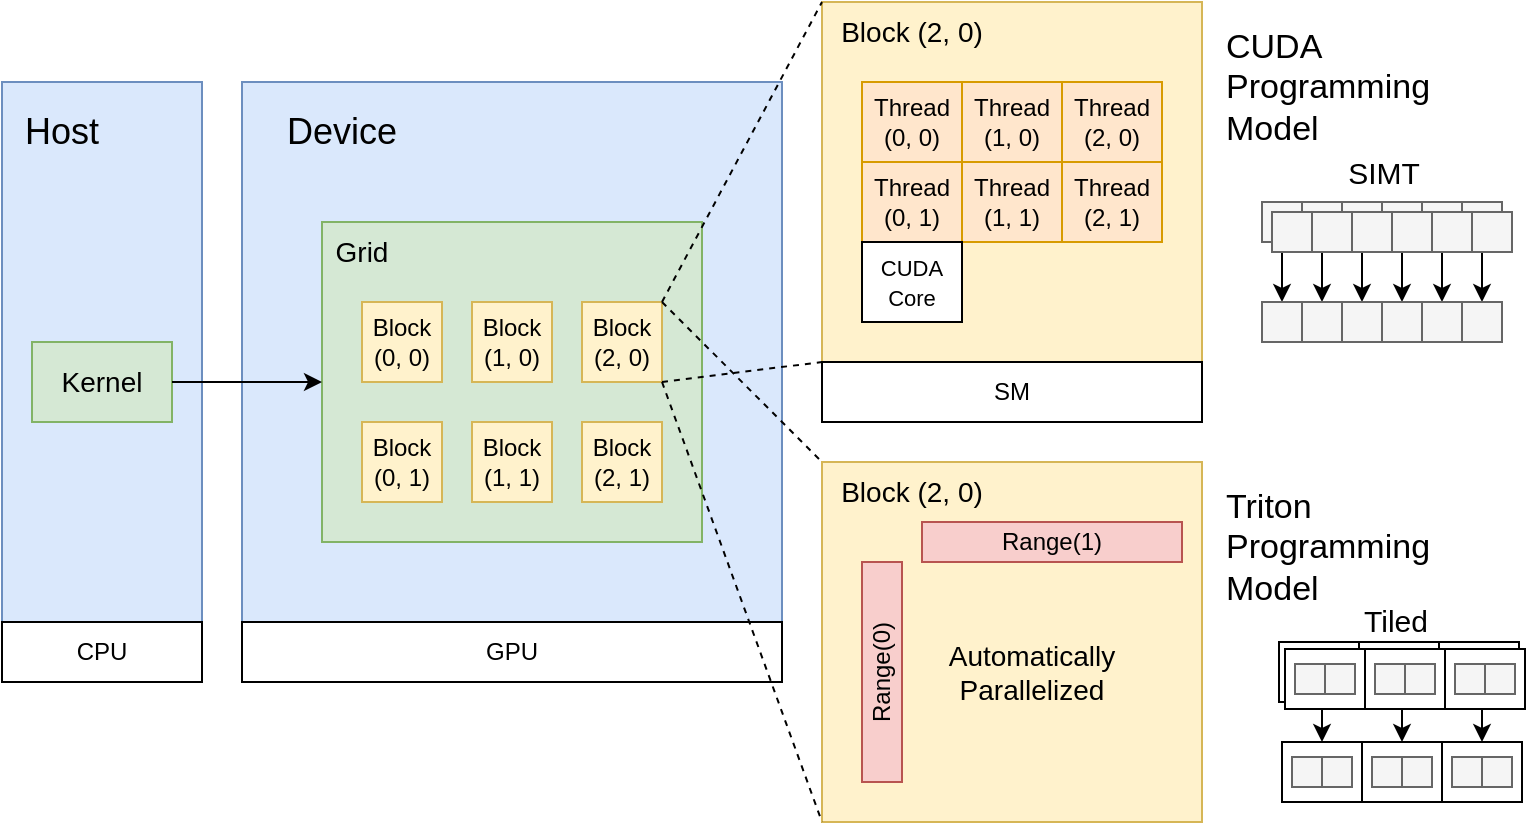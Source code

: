<mxfile version="24.4.0" type="github">
  <diagram name="第 1 页" id="lZvmM5MYoufRkFUfNJzQ">
    <mxGraphModel dx="1179" dy="629" grid="1" gridSize="10" guides="1" tooltips="1" connect="1" arrows="1" fold="1" page="1" pageScale="1" pageWidth="1000" pageHeight="1000" math="0" shadow="0">
      <root>
        <mxCell id="0" />
        <mxCell id="1" parent="0" />
        <mxCell id="qro_Fb3TbMSUZuIelQu0-5" value="" style="rounded=0;whiteSpace=wrap;html=1;fillColor=#dae8fc;strokeColor=#6c8ebf;" vertex="1" parent="1">
          <mxGeometry x="320" y="130" width="270" height="270" as="geometry" />
        </mxCell>
        <mxCell id="qro_Fb3TbMSUZuIelQu0-32" value="GPU" style="rounded=0;whiteSpace=wrap;html=1;" vertex="1" parent="1">
          <mxGeometry x="320" y="400" width="270" height="30" as="geometry" />
        </mxCell>
        <mxCell id="qro_Fb3TbMSUZuIelQu0-1" value="" style="rounded=0;whiteSpace=wrap;html=1;fillColor=#dae8fc;strokeColor=#6c8ebf;" vertex="1" parent="1">
          <mxGeometry x="200" y="130" width="100" height="270" as="geometry" />
        </mxCell>
        <mxCell id="qro_Fb3TbMSUZuIelQu0-2" value="Host" style="text;html=1;align=center;verticalAlign=middle;whiteSpace=wrap;rounded=0;fontSize=18;" vertex="1" parent="1">
          <mxGeometry x="200" y="140" width="60" height="30" as="geometry" />
        </mxCell>
        <mxCell id="qro_Fb3TbMSUZuIelQu0-4" value="&lt;font style=&quot;font-size: 14px;&quot;&gt;Kernel&lt;/font&gt;" style="rounded=0;whiteSpace=wrap;html=1;fillColor=#d5e8d4;strokeColor=#82b366;fontSize=14;" vertex="1" parent="1">
          <mxGeometry x="215" y="260" width="70" height="40" as="geometry" />
        </mxCell>
        <mxCell id="qro_Fb3TbMSUZuIelQu0-6" value="" style="rounded=0;whiteSpace=wrap;html=1;fillColor=#d5e8d4;strokeColor=#82b366;" vertex="1" parent="1">
          <mxGeometry x="360" y="200" width="190" height="160" as="geometry" />
        </mxCell>
        <mxCell id="qro_Fb3TbMSUZuIelQu0-7" value="Device" style="text;html=1;align=center;verticalAlign=middle;whiteSpace=wrap;rounded=0;fontSize=18;" vertex="1" parent="1">
          <mxGeometry x="340" y="140" width="60" height="30" as="geometry" />
        </mxCell>
        <mxCell id="qro_Fb3TbMSUZuIelQu0-8" value="Grid" style="text;html=1;align=center;verticalAlign=middle;whiteSpace=wrap;rounded=0;fontSize=14;" vertex="1" parent="1">
          <mxGeometry x="350" y="200" width="60" height="30" as="geometry" />
        </mxCell>
        <mxCell id="qro_Fb3TbMSUZuIelQu0-9" value="Block&lt;div&gt;(0, 0)&lt;/div&gt;" style="rounded=0;whiteSpace=wrap;html=1;fillColor=#fff2cc;strokeColor=#d6b656;" vertex="1" parent="1">
          <mxGeometry x="380" y="240" width="40" height="40" as="geometry" />
        </mxCell>
        <mxCell id="qro_Fb3TbMSUZuIelQu0-10" value="Block&lt;div&gt;(1, 0)&lt;/div&gt;" style="rounded=0;whiteSpace=wrap;html=1;fillColor=#fff2cc;strokeColor=#d6b656;" vertex="1" parent="1">
          <mxGeometry x="435" y="240" width="40" height="40" as="geometry" />
        </mxCell>
        <mxCell id="qro_Fb3TbMSUZuIelQu0-11" value="Block&lt;div&gt;(2, 0)&lt;/div&gt;" style="rounded=0;whiteSpace=wrap;html=1;fillColor=#fff2cc;strokeColor=#d6b656;" vertex="1" parent="1">
          <mxGeometry x="490" y="240" width="40" height="40" as="geometry" />
        </mxCell>
        <mxCell id="qro_Fb3TbMSUZuIelQu0-12" value="Block&lt;div&gt;(0, 1)&lt;/div&gt;" style="rounded=0;whiteSpace=wrap;html=1;fillColor=#fff2cc;strokeColor=#d6b656;" vertex="1" parent="1">
          <mxGeometry x="380" y="300" width="40" height="40" as="geometry" />
        </mxCell>
        <mxCell id="qro_Fb3TbMSUZuIelQu0-13" value="Block&lt;div&gt;(1, 1)&lt;/div&gt;" style="rounded=0;whiteSpace=wrap;html=1;fillColor=#fff2cc;strokeColor=#d6b656;" vertex="1" parent="1">
          <mxGeometry x="435" y="300" width="40" height="40" as="geometry" />
        </mxCell>
        <mxCell id="qro_Fb3TbMSUZuIelQu0-14" value="Block&lt;div&gt;(2, 1)&lt;/div&gt;" style="rounded=0;whiteSpace=wrap;html=1;fillColor=#fff2cc;strokeColor=#d6b656;" vertex="1" parent="1">
          <mxGeometry x="490" y="300" width="40" height="40" as="geometry" />
        </mxCell>
        <mxCell id="qro_Fb3TbMSUZuIelQu0-15" style="edgeStyle=orthogonalEdgeStyle;rounded=0;orthogonalLoop=1;jettySize=auto;html=1;exitX=1;exitY=0.5;exitDx=0;exitDy=0;entryX=0;entryY=0.5;entryDx=0;entryDy=0;" edge="1" parent="1" source="qro_Fb3TbMSUZuIelQu0-4" target="qro_Fb3TbMSUZuIelQu0-6">
          <mxGeometry relative="1" as="geometry" />
        </mxCell>
        <mxCell id="qro_Fb3TbMSUZuIelQu0-18" value="" style="rounded=0;whiteSpace=wrap;html=1;fillColor=#fff2cc;strokeColor=#d6b656;" vertex="1" parent="1">
          <mxGeometry x="610" y="90" width="190" height="180" as="geometry" />
        </mxCell>
        <mxCell id="qro_Fb3TbMSUZuIelQu0-19" value="Block (2, 0)" style="text;html=1;align=center;verticalAlign=middle;whiteSpace=wrap;rounded=0;fontSize=14;" vertex="1" parent="1">
          <mxGeometry x="610" y="90" width="90" height="30" as="geometry" />
        </mxCell>
        <mxCell id="qro_Fb3TbMSUZuIelQu0-20" value="Thread&lt;div&gt;(0, 0)&lt;/div&gt;" style="rounded=0;whiteSpace=wrap;html=1;fillColor=#ffe6cc;strokeColor=#d79b00;" vertex="1" parent="1">
          <mxGeometry x="630" y="130" width="50" height="40" as="geometry" />
        </mxCell>
        <mxCell id="qro_Fb3TbMSUZuIelQu0-21" value="Thread&lt;div&gt;(1, 0)&lt;/div&gt;" style="rounded=0;whiteSpace=wrap;html=1;fillColor=#ffe6cc;strokeColor=#d79b00;" vertex="1" parent="1">
          <mxGeometry x="680" y="130" width="50" height="40" as="geometry" />
        </mxCell>
        <mxCell id="qro_Fb3TbMSUZuIelQu0-22" value="Thread&lt;div&gt;(2, 0)&lt;/div&gt;" style="rounded=0;whiteSpace=wrap;html=1;fillColor=#ffe6cc;strokeColor=#d79b00;" vertex="1" parent="1">
          <mxGeometry x="730" y="130" width="50" height="40" as="geometry" />
        </mxCell>
        <mxCell id="qro_Fb3TbMSUZuIelQu0-23" value="Thread&lt;div&gt;(0, 1)&lt;/div&gt;" style="rounded=0;whiteSpace=wrap;html=1;fillColor=#ffe6cc;strokeColor=#d79b00;" vertex="1" parent="1">
          <mxGeometry x="630" y="170" width="50" height="40" as="geometry" />
        </mxCell>
        <mxCell id="qro_Fb3TbMSUZuIelQu0-24" value="Thread&lt;div&gt;(1, 1)&lt;/div&gt;" style="rounded=0;whiteSpace=wrap;html=1;fillColor=#ffe6cc;strokeColor=#d79b00;" vertex="1" parent="1">
          <mxGeometry x="680" y="170" width="50" height="40" as="geometry" />
        </mxCell>
        <mxCell id="qro_Fb3TbMSUZuIelQu0-25" value="Thread&lt;div&gt;(2, 1)&lt;/div&gt;" style="rounded=0;whiteSpace=wrap;html=1;fillColor=#ffe6cc;strokeColor=#d79b00;" vertex="1" parent="1">
          <mxGeometry x="730" y="170" width="50" height="40" as="geometry" />
        </mxCell>
        <mxCell id="qro_Fb3TbMSUZuIelQu0-29" value="SM" style="rounded=0;whiteSpace=wrap;html=1;" vertex="1" parent="1">
          <mxGeometry x="610" y="270" width="190" height="30" as="geometry" />
        </mxCell>
        <mxCell id="qro_Fb3TbMSUZuIelQu0-30" value="&lt;font style=&quot;font-size: 11px;&quot;&gt;CUDA&lt;/font&gt;&lt;div&gt;&lt;font style=&quot;font-size: 11px;&quot;&gt;Core&lt;/font&gt;&lt;/div&gt;" style="rounded=0;whiteSpace=wrap;html=1;direction=west;" vertex="1" parent="1">
          <mxGeometry x="630" y="210" width="50" height="40" as="geometry" />
        </mxCell>
        <mxCell id="qro_Fb3TbMSUZuIelQu0-31" value="CPU" style="rounded=0;whiteSpace=wrap;html=1;" vertex="1" parent="1">
          <mxGeometry x="200" y="400" width="100" height="30" as="geometry" />
        </mxCell>
        <mxCell id="qro_Fb3TbMSUZuIelQu0-35" value="" style="endArrow=none;dashed=1;html=1;rounded=0;exitX=1;exitY=0;exitDx=0;exitDy=0;entryX=0;entryY=0;entryDx=0;entryDy=0;" edge="1" parent="1" source="qro_Fb3TbMSUZuIelQu0-11" target="qro_Fb3TbMSUZuIelQu0-18">
          <mxGeometry width="50" height="50" relative="1" as="geometry">
            <mxPoint x="560" y="250" as="sourcePoint" />
            <mxPoint x="610" y="200" as="targetPoint" />
          </mxGeometry>
        </mxCell>
        <mxCell id="qro_Fb3TbMSUZuIelQu0-36" value="" style="endArrow=none;dashed=1;html=1;rounded=0;exitX=1;exitY=1;exitDx=0;exitDy=0;entryX=0;entryY=1;entryDx=0;entryDy=0;" edge="1" parent="1" source="qro_Fb3TbMSUZuIelQu0-11" target="qro_Fb3TbMSUZuIelQu0-18">
          <mxGeometry width="50" height="50" relative="1" as="geometry">
            <mxPoint x="540" y="250" as="sourcePoint" />
            <mxPoint x="620" y="110" as="targetPoint" />
          </mxGeometry>
        </mxCell>
        <mxCell id="qro_Fb3TbMSUZuIelQu0-37" value="&lt;font style=&quot;font-size: 17px;&quot;&gt;CUDA&lt;/font&gt;&lt;div style=&quot;font-size: 17px;&quot;&gt;&lt;font style=&quot;font-size: 17px;&quot;&gt;Programming&lt;/font&gt;&lt;/div&gt;&lt;div style=&quot;font-size: 17px;&quot;&gt;&lt;font style=&quot;font-size: 17px;&quot;&gt;Model&lt;/font&gt;&lt;/div&gt;" style="text;html=1;align=left;verticalAlign=middle;whiteSpace=wrap;rounded=0;" vertex="1" parent="1">
          <mxGeometry x="810" y="95" width="140" height="75" as="geometry" />
        </mxCell>
        <mxCell id="qro_Fb3TbMSUZuIelQu0-42" value="" style="rounded=0;whiteSpace=wrap;html=1;fillColor=#fff2cc;strokeColor=#d6b656;" vertex="1" parent="1">
          <mxGeometry x="610" y="320" width="190" height="180" as="geometry" />
        </mxCell>
        <mxCell id="qro_Fb3TbMSUZuIelQu0-43" value="Block (2, 0)" style="text;html=1;align=center;verticalAlign=middle;whiteSpace=wrap;rounded=0;fontSize=14;" vertex="1" parent="1">
          <mxGeometry x="610" y="320" width="90" height="30" as="geometry" />
        </mxCell>
        <mxCell id="qro_Fb3TbMSUZuIelQu0-44" value="" style="endArrow=none;dashed=1;html=1;rounded=0;entryX=0;entryY=1;entryDx=0;entryDy=0;exitX=1;exitY=1;exitDx=0;exitDy=0;" edge="1" parent="1" source="qro_Fb3TbMSUZuIelQu0-11" target="qro_Fb3TbMSUZuIelQu0-42">
          <mxGeometry width="50" height="50" relative="1" as="geometry">
            <mxPoint x="531.364" y="290" as="sourcePoint" />
            <mxPoint x="630" y="430" as="targetPoint" />
          </mxGeometry>
        </mxCell>
        <mxCell id="qro_Fb3TbMSUZuIelQu0-45" value="" style="endArrow=none;dashed=1;html=1;rounded=0;entryX=0;entryY=0;entryDx=0;entryDy=0;exitX=1;exitY=0;exitDx=0;exitDy=0;" edge="1" parent="1" source="qro_Fb3TbMSUZuIelQu0-11" target="qro_Fb3TbMSUZuIelQu0-43">
          <mxGeometry width="50" height="50" relative="1" as="geometry">
            <mxPoint x="540" y="290" as="sourcePoint" />
            <mxPoint x="620" y="510" as="targetPoint" />
          </mxGeometry>
        </mxCell>
        <mxCell id="qro_Fb3TbMSUZuIelQu0-46" value="Range(0)" style="rounded=0;whiteSpace=wrap;html=1;fillColor=#f8cecc;strokeColor=#b85450;horizontal=0;" vertex="1" parent="1">
          <mxGeometry x="630" y="370" width="20" height="110" as="geometry" />
        </mxCell>
        <mxCell id="qro_Fb3TbMSUZuIelQu0-47" value="Range(1)" style="rounded=0;whiteSpace=wrap;html=1;fillColor=#f8cecc;strokeColor=#b85450;direction=south;" vertex="1" parent="1">
          <mxGeometry x="660" y="350" width="130" height="20" as="geometry" />
        </mxCell>
        <mxCell id="qro_Fb3TbMSUZuIelQu0-48" value="Automatically&lt;div&gt;Parallelized&lt;/div&gt;" style="text;html=1;align=center;verticalAlign=middle;whiteSpace=wrap;rounded=0;fontSize=14;" vertex="1" parent="1">
          <mxGeometry x="670" y="410" width="90" height="30" as="geometry" />
        </mxCell>
        <mxCell id="qro_Fb3TbMSUZuIelQu0-49" value="&lt;span style=&quot;font-size: 17px;&quot;&gt;Triton&lt;/span&gt;&lt;br&gt;&lt;div style=&quot;font-size: 17px;&quot;&gt;&lt;font style=&quot;font-size: 17px;&quot;&gt;Programming&lt;/font&gt;&lt;/div&gt;&lt;div style=&quot;font-size: 17px;&quot;&gt;&lt;font style=&quot;font-size: 17px;&quot;&gt;Model&lt;/font&gt;&lt;/div&gt;" style="text;html=1;align=left;verticalAlign=middle;whiteSpace=wrap;rounded=0;" vertex="1" parent="1">
          <mxGeometry x="810" y="325" width="140" height="75" as="geometry" />
        </mxCell>
        <mxCell id="qro_Fb3TbMSUZuIelQu0-51" value="" style="rounded=0;whiteSpace=wrap;html=1;fillColor=#f5f5f5;strokeColor=#666666;fontColor=#333333;" vertex="1" parent="1">
          <mxGeometry x="830" y="190" width="20" height="20" as="geometry" />
        </mxCell>
        <mxCell id="qro_Fb3TbMSUZuIelQu0-52" value="" style="rounded=0;whiteSpace=wrap;html=1;fillColor=#f5f5f5;strokeColor=#666666;fontColor=#333333;" vertex="1" parent="1">
          <mxGeometry x="850" y="190" width="20" height="20" as="geometry" />
        </mxCell>
        <mxCell id="qro_Fb3TbMSUZuIelQu0-53" value="" style="rounded=0;whiteSpace=wrap;html=1;fillColor=#f5f5f5;strokeColor=#666666;fontColor=#333333;" vertex="1" parent="1">
          <mxGeometry x="870" y="190" width="20" height="20" as="geometry" />
        </mxCell>
        <mxCell id="qro_Fb3TbMSUZuIelQu0-55" value="" style="rounded=0;whiteSpace=wrap;html=1;fillColor=#f5f5f5;strokeColor=#666666;fontColor=#333333;" vertex="1" parent="1">
          <mxGeometry x="890" y="190" width="20" height="20" as="geometry" />
        </mxCell>
        <mxCell id="qro_Fb3TbMSUZuIelQu0-56" value="" style="rounded=0;whiteSpace=wrap;html=1;fillColor=#f5f5f5;strokeColor=#666666;fontColor=#333333;" vertex="1" parent="1">
          <mxGeometry x="910" y="190" width="20" height="20" as="geometry" />
        </mxCell>
        <mxCell id="qro_Fb3TbMSUZuIelQu0-57" value="" style="rounded=0;whiteSpace=wrap;html=1;fillColor=#f5f5f5;strokeColor=#666666;fontColor=#333333;" vertex="1" parent="1">
          <mxGeometry x="930" y="190" width="20" height="20" as="geometry" />
        </mxCell>
        <mxCell id="qro_Fb3TbMSUZuIelQu0-77" style="edgeStyle=orthogonalEdgeStyle;rounded=0;orthogonalLoop=1;jettySize=auto;html=1;exitX=0.5;exitY=1;exitDx=0;exitDy=0;entryX=0.5;entryY=0;entryDx=0;entryDy=0;" edge="1" parent="1" source="qro_Fb3TbMSUZuIelQu0-58" target="qro_Fb3TbMSUZuIelQu0-70">
          <mxGeometry relative="1" as="geometry" />
        </mxCell>
        <mxCell id="qro_Fb3TbMSUZuIelQu0-58" value="" style="rounded=0;whiteSpace=wrap;html=1;fillColor=#f5f5f5;strokeColor=#666666;fontColor=#333333;" vertex="1" parent="1">
          <mxGeometry x="835" y="195" width="20" height="20" as="geometry" />
        </mxCell>
        <mxCell id="qro_Fb3TbMSUZuIelQu0-78" style="edgeStyle=orthogonalEdgeStyle;rounded=0;orthogonalLoop=1;jettySize=auto;html=1;exitX=0.5;exitY=1;exitDx=0;exitDy=0;entryX=0.5;entryY=0;entryDx=0;entryDy=0;" edge="1" parent="1" source="qro_Fb3TbMSUZuIelQu0-59" target="qro_Fb3TbMSUZuIelQu0-71">
          <mxGeometry relative="1" as="geometry" />
        </mxCell>
        <mxCell id="qro_Fb3TbMSUZuIelQu0-59" value="" style="rounded=0;whiteSpace=wrap;html=1;fillColor=#f5f5f5;strokeColor=#666666;fontColor=#333333;" vertex="1" parent="1">
          <mxGeometry x="855" y="195" width="20" height="20" as="geometry" />
        </mxCell>
        <mxCell id="qro_Fb3TbMSUZuIelQu0-79" style="edgeStyle=orthogonalEdgeStyle;rounded=0;orthogonalLoop=1;jettySize=auto;html=1;exitX=0.5;exitY=1;exitDx=0;exitDy=0;entryX=0.5;entryY=0;entryDx=0;entryDy=0;" edge="1" parent="1" source="qro_Fb3TbMSUZuIelQu0-60" target="qro_Fb3TbMSUZuIelQu0-72">
          <mxGeometry relative="1" as="geometry" />
        </mxCell>
        <mxCell id="qro_Fb3TbMSUZuIelQu0-60" value="" style="rounded=0;whiteSpace=wrap;html=1;fillColor=#f5f5f5;strokeColor=#666666;fontColor=#333333;" vertex="1" parent="1">
          <mxGeometry x="875" y="195" width="20" height="20" as="geometry" />
        </mxCell>
        <mxCell id="qro_Fb3TbMSUZuIelQu0-80" style="edgeStyle=orthogonalEdgeStyle;rounded=0;orthogonalLoop=1;jettySize=auto;html=1;exitX=0.5;exitY=1;exitDx=0;exitDy=0;entryX=0.5;entryY=0;entryDx=0;entryDy=0;" edge="1" parent="1" source="qro_Fb3TbMSUZuIelQu0-61" target="qro_Fb3TbMSUZuIelQu0-73">
          <mxGeometry relative="1" as="geometry" />
        </mxCell>
        <mxCell id="qro_Fb3TbMSUZuIelQu0-61" value="" style="rounded=0;whiteSpace=wrap;html=1;fillColor=#f5f5f5;strokeColor=#666666;fontColor=#333333;" vertex="1" parent="1">
          <mxGeometry x="895" y="195" width="20" height="20" as="geometry" />
        </mxCell>
        <mxCell id="qro_Fb3TbMSUZuIelQu0-81" style="edgeStyle=orthogonalEdgeStyle;rounded=0;orthogonalLoop=1;jettySize=auto;html=1;exitX=0.5;exitY=1;exitDx=0;exitDy=0;entryX=0.5;entryY=0;entryDx=0;entryDy=0;" edge="1" parent="1" source="qro_Fb3TbMSUZuIelQu0-62" target="qro_Fb3TbMSUZuIelQu0-74">
          <mxGeometry relative="1" as="geometry" />
        </mxCell>
        <mxCell id="qro_Fb3TbMSUZuIelQu0-62" value="" style="rounded=0;whiteSpace=wrap;html=1;fillColor=#f5f5f5;strokeColor=#666666;fontColor=#333333;" vertex="1" parent="1">
          <mxGeometry x="915" y="195" width="20" height="20" as="geometry" />
        </mxCell>
        <mxCell id="qro_Fb3TbMSUZuIelQu0-82" style="edgeStyle=orthogonalEdgeStyle;rounded=0;orthogonalLoop=1;jettySize=auto;html=1;exitX=0.5;exitY=1;exitDx=0;exitDy=0;entryX=0.5;entryY=0;entryDx=0;entryDy=0;" edge="1" parent="1" source="qro_Fb3TbMSUZuIelQu0-63" target="qro_Fb3TbMSUZuIelQu0-75">
          <mxGeometry relative="1" as="geometry" />
        </mxCell>
        <mxCell id="qro_Fb3TbMSUZuIelQu0-63" value="" style="rounded=0;whiteSpace=wrap;html=1;fillColor=#f5f5f5;strokeColor=#666666;fontColor=#333333;" vertex="1" parent="1">
          <mxGeometry x="935" y="195" width="20" height="20" as="geometry" />
        </mxCell>
        <mxCell id="qro_Fb3TbMSUZuIelQu0-70" value="" style="rounded=0;whiteSpace=wrap;html=1;fillColor=#f5f5f5;strokeColor=#666666;fontColor=#333333;" vertex="1" parent="1">
          <mxGeometry x="830" y="240" width="20" height="20" as="geometry" />
        </mxCell>
        <mxCell id="qro_Fb3TbMSUZuIelQu0-71" value="" style="rounded=0;whiteSpace=wrap;html=1;fillColor=#f5f5f5;strokeColor=#666666;fontColor=#333333;" vertex="1" parent="1">
          <mxGeometry x="850" y="240" width="20" height="20" as="geometry" />
        </mxCell>
        <mxCell id="qro_Fb3TbMSUZuIelQu0-72" value="" style="rounded=0;whiteSpace=wrap;html=1;fillColor=#f5f5f5;strokeColor=#666666;fontColor=#333333;" vertex="1" parent="1">
          <mxGeometry x="870" y="240" width="20" height="20" as="geometry" />
        </mxCell>
        <mxCell id="qro_Fb3TbMSUZuIelQu0-73" value="" style="rounded=0;whiteSpace=wrap;html=1;fillColor=#f5f5f5;strokeColor=#666666;fontColor=#333333;" vertex="1" parent="1">
          <mxGeometry x="890" y="240" width="20" height="20" as="geometry" />
        </mxCell>
        <mxCell id="qro_Fb3TbMSUZuIelQu0-74" value="" style="rounded=0;whiteSpace=wrap;html=1;fillColor=#f5f5f5;strokeColor=#666666;fontColor=#333333;" vertex="1" parent="1">
          <mxGeometry x="910" y="240" width="20" height="20" as="geometry" />
        </mxCell>
        <mxCell id="qro_Fb3TbMSUZuIelQu0-75" value="" style="rounded=0;whiteSpace=wrap;html=1;fillColor=#f5f5f5;strokeColor=#666666;fontColor=#333333;" vertex="1" parent="1">
          <mxGeometry x="930" y="240" width="20" height="20" as="geometry" />
        </mxCell>
        <mxCell id="qro_Fb3TbMSUZuIelQu0-84" value="SIMT" style="text;html=1;align=center;verticalAlign=middle;whiteSpace=wrap;rounded=0;fontSize=15;" vertex="1" parent="1">
          <mxGeometry x="861" y="160" width="60" height="30" as="geometry" />
        </mxCell>
        <mxCell id="qro_Fb3TbMSUZuIelQu0-123" value="" style="rounded=0;whiteSpace=wrap;html=1;" vertex="1" parent="1">
          <mxGeometry x="838.5" y="410" width="40" height="30" as="geometry" />
        </mxCell>
        <mxCell id="qro_Fb3TbMSUZuIelQu0-125" value="" style="rounded=0;whiteSpace=wrap;html=1;fillColor=#f5f5f5;strokeColor=#666666;fontColor=#333333;" vertex="1" parent="1">
          <mxGeometry x="858.5" y="417.5" width="15" height="15" as="geometry" />
        </mxCell>
        <mxCell id="qro_Fb3TbMSUZuIelQu0-133" value="" style="rounded=0;whiteSpace=wrap;html=1;fillColor=#f5f5f5;strokeColor=#666666;fontColor=#333333;" vertex="1" parent="1">
          <mxGeometry x="843.5" y="417.5" width="15" height="15" as="geometry" />
        </mxCell>
        <mxCell id="qro_Fb3TbMSUZuIelQu0-137" value="" style="rounded=0;whiteSpace=wrap;html=1;" vertex="1" parent="1">
          <mxGeometry x="878.5" y="410" width="40" height="30" as="geometry" />
        </mxCell>
        <mxCell id="qro_Fb3TbMSUZuIelQu0-138" value="" style="rounded=0;whiteSpace=wrap;html=1;fillColor=#f5f5f5;strokeColor=#666666;fontColor=#333333;" vertex="1" parent="1">
          <mxGeometry x="898.5" y="417.5" width="15" height="15" as="geometry" />
        </mxCell>
        <mxCell id="qro_Fb3TbMSUZuIelQu0-139" value="" style="rounded=0;whiteSpace=wrap;html=1;fillColor=#f5f5f5;strokeColor=#666666;fontColor=#333333;" vertex="1" parent="1">
          <mxGeometry x="883.5" y="417.5" width="15" height="15" as="geometry" />
        </mxCell>
        <mxCell id="qro_Fb3TbMSUZuIelQu0-140" value="" style="rounded=0;whiteSpace=wrap;html=1;" vertex="1" parent="1">
          <mxGeometry x="918.5" y="410" width="40" height="30" as="geometry" />
        </mxCell>
        <mxCell id="qro_Fb3TbMSUZuIelQu0-141" value="" style="rounded=0;whiteSpace=wrap;html=1;fillColor=#f5f5f5;strokeColor=#666666;fontColor=#333333;" vertex="1" parent="1">
          <mxGeometry x="938.5" y="417.5" width="15" height="15" as="geometry" />
        </mxCell>
        <mxCell id="qro_Fb3TbMSUZuIelQu0-142" value="" style="rounded=0;whiteSpace=wrap;html=1;fillColor=#f5f5f5;strokeColor=#666666;fontColor=#333333;" vertex="1" parent="1">
          <mxGeometry x="923.5" y="417.5" width="15" height="15" as="geometry" />
        </mxCell>
        <mxCell id="qro_Fb3TbMSUZuIelQu0-167" style="edgeStyle=orthogonalEdgeStyle;rounded=0;orthogonalLoop=1;jettySize=auto;html=1;exitX=0.5;exitY=1;exitDx=0;exitDy=0;entryX=0.5;entryY=0;entryDx=0;entryDy=0;" edge="1" parent="1" source="qro_Fb3TbMSUZuIelQu0-143" target="qro_Fb3TbMSUZuIelQu0-158">
          <mxGeometry relative="1" as="geometry" />
        </mxCell>
        <mxCell id="qro_Fb3TbMSUZuIelQu0-143" value="" style="rounded=0;whiteSpace=wrap;html=1;" vertex="1" parent="1">
          <mxGeometry x="841.5" y="413.5" width="40" height="30" as="geometry" />
        </mxCell>
        <mxCell id="qro_Fb3TbMSUZuIelQu0-144" value="" style="rounded=0;whiteSpace=wrap;html=1;fillColor=#f5f5f5;strokeColor=#666666;fontColor=#333333;" vertex="1" parent="1">
          <mxGeometry x="861.5" y="421" width="15" height="15" as="geometry" />
        </mxCell>
        <mxCell id="qro_Fb3TbMSUZuIelQu0-145" value="" style="rounded=0;whiteSpace=wrap;html=1;fillColor=#f5f5f5;strokeColor=#666666;fontColor=#333333;" vertex="1" parent="1">
          <mxGeometry x="846.5" y="421" width="15" height="15" as="geometry" />
        </mxCell>
        <mxCell id="qro_Fb3TbMSUZuIelQu0-168" style="edgeStyle=orthogonalEdgeStyle;rounded=0;orthogonalLoop=1;jettySize=auto;html=1;exitX=0.5;exitY=1;exitDx=0;exitDy=0;entryX=0.5;entryY=0;entryDx=0;entryDy=0;" edge="1" parent="1" source="qro_Fb3TbMSUZuIelQu0-146" target="qro_Fb3TbMSUZuIelQu0-161">
          <mxGeometry relative="1" as="geometry" />
        </mxCell>
        <mxCell id="qro_Fb3TbMSUZuIelQu0-146" value="" style="rounded=0;whiteSpace=wrap;html=1;" vertex="1" parent="1">
          <mxGeometry x="881.5" y="413.5" width="40" height="30" as="geometry" />
        </mxCell>
        <mxCell id="qro_Fb3TbMSUZuIelQu0-147" value="" style="rounded=0;whiteSpace=wrap;html=1;fillColor=#f5f5f5;strokeColor=#666666;fontColor=#333333;" vertex="1" parent="1">
          <mxGeometry x="901.5" y="421" width="15" height="15" as="geometry" />
        </mxCell>
        <mxCell id="qro_Fb3TbMSUZuIelQu0-148" value="" style="rounded=0;whiteSpace=wrap;html=1;fillColor=#f5f5f5;strokeColor=#666666;fontColor=#333333;" vertex="1" parent="1">
          <mxGeometry x="886.5" y="421" width="15" height="15" as="geometry" />
        </mxCell>
        <mxCell id="qro_Fb3TbMSUZuIelQu0-169" style="edgeStyle=orthogonalEdgeStyle;rounded=0;orthogonalLoop=1;jettySize=auto;html=1;exitX=0.5;exitY=1;exitDx=0;exitDy=0;entryX=0.5;entryY=0;entryDx=0;entryDy=0;" edge="1" parent="1" source="qro_Fb3TbMSUZuIelQu0-149" target="qro_Fb3TbMSUZuIelQu0-164">
          <mxGeometry relative="1" as="geometry" />
        </mxCell>
        <mxCell id="qro_Fb3TbMSUZuIelQu0-149" value="" style="rounded=0;whiteSpace=wrap;html=1;" vertex="1" parent="1">
          <mxGeometry x="921.5" y="413.5" width="40" height="30" as="geometry" />
        </mxCell>
        <mxCell id="qro_Fb3TbMSUZuIelQu0-150" value="" style="rounded=0;whiteSpace=wrap;html=1;fillColor=#f5f5f5;strokeColor=#666666;fontColor=#333333;" vertex="1" parent="1">
          <mxGeometry x="941.5" y="421" width="15" height="15" as="geometry" />
        </mxCell>
        <mxCell id="qro_Fb3TbMSUZuIelQu0-151" value="" style="rounded=0;whiteSpace=wrap;html=1;fillColor=#f5f5f5;strokeColor=#666666;fontColor=#333333;" vertex="1" parent="1">
          <mxGeometry x="926.5" y="421" width="15" height="15" as="geometry" />
        </mxCell>
        <mxCell id="qro_Fb3TbMSUZuIelQu0-152" value="" style="rounded=0;whiteSpace=wrap;html=1;fillColor=#f5f5f5;strokeColor=#666666;fontColor=#333333;" vertex="1" parent="1">
          <mxGeometry x="857" y="464" width="15" height="15" as="geometry" />
        </mxCell>
        <mxCell id="qro_Fb3TbMSUZuIelQu0-153" value="" style="rounded=0;whiteSpace=wrap;html=1;fillColor=#f5f5f5;strokeColor=#666666;fontColor=#333333;" vertex="1" parent="1">
          <mxGeometry x="842" y="464" width="15" height="15" as="geometry" />
        </mxCell>
        <mxCell id="qro_Fb3TbMSUZuIelQu0-154" value="" style="rounded=0;whiteSpace=wrap;html=1;fillColor=#f5f5f5;strokeColor=#666666;fontColor=#333333;" vertex="1" parent="1">
          <mxGeometry x="897" y="464" width="15" height="15" as="geometry" />
        </mxCell>
        <mxCell id="qro_Fb3TbMSUZuIelQu0-155" value="" style="rounded=0;whiteSpace=wrap;html=1;fillColor=#f5f5f5;strokeColor=#666666;fontColor=#333333;" vertex="1" parent="1">
          <mxGeometry x="882" y="464" width="15" height="15" as="geometry" />
        </mxCell>
        <mxCell id="qro_Fb3TbMSUZuIelQu0-156" value="" style="rounded=0;whiteSpace=wrap;html=1;fillColor=#f5f5f5;strokeColor=#666666;fontColor=#333333;" vertex="1" parent="1">
          <mxGeometry x="937" y="464" width="15" height="15" as="geometry" />
        </mxCell>
        <mxCell id="qro_Fb3TbMSUZuIelQu0-157" value="" style="rounded=0;whiteSpace=wrap;html=1;fillColor=#f5f5f5;strokeColor=#666666;fontColor=#333333;" vertex="1" parent="1">
          <mxGeometry x="922" y="464" width="15" height="15" as="geometry" />
        </mxCell>
        <mxCell id="qro_Fb3TbMSUZuIelQu0-158" value="" style="rounded=0;whiteSpace=wrap;html=1;" vertex="1" parent="1">
          <mxGeometry x="840" y="460" width="40" height="30" as="geometry" />
        </mxCell>
        <mxCell id="qro_Fb3TbMSUZuIelQu0-159" value="" style="rounded=0;whiteSpace=wrap;html=1;fillColor=#f5f5f5;strokeColor=#666666;fontColor=#333333;" vertex="1" parent="1">
          <mxGeometry x="860" y="467.5" width="15" height="15" as="geometry" />
        </mxCell>
        <mxCell id="qro_Fb3TbMSUZuIelQu0-160" value="" style="rounded=0;whiteSpace=wrap;html=1;fillColor=#f5f5f5;strokeColor=#666666;fontColor=#333333;" vertex="1" parent="1">
          <mxGeometry x="845" y="467.5" width="15" height="15" as="geometry" />
        </mxCell>
        <mxCell id="qro_Fb3TbMSUZuIelQu0-161" value="" style="rounded=0;whiteSpace=wrap;html=1;" vertex="1" parent="1">
          <mxGeometry x="880" y="460" width="40" height="30" as="geometry" />
        </mxCell>
        <mxCell id="qro_Fb3TbMSUZuIelQu0-162" value="" style="rounded=0;whiteSpace=wrap;html=1;fillColor=#f5f5f5;strokeColor=#666666;fontColor=#333333;" vertex="1" parent="1">
          <mxGeometry x="900" y="467.5" width="15" height="15" as="geometry" />
        </mxCell>
        <mxCell id="qro_Fb3TbMSUZuIelQu0-163" value="" style="rounded=0;whiteSpace=wrap;html=1;fillColor=#f5f5f5;strokeColor=#666666;fontColor=#333333;" vertex="1" parent="1">
          <mxGeometry x="885" y="467.5" width="15" height="15" as="geometry" />
        </mxCell>
        <mxCell id="qro_Fb3TbMSUZuIelQu0-164" value="" style="rounded=0;whiteSpace=wrap;html=1;" vertex="1" parent="1">
          <mxGeometry x="920" y="460" width="40" height="30" as="geometry" />
        </mxCell>
        <mxCell id="qro_Fb3TbMSUZuIelQu0-165" value="" style="rounded=0;whiteSpace=wrap;html=1;fillColor=#f5f5f5;strokeColor=#666666;fontColor=#333333;" vertex="1" parent="1">
          <mxGeometry x="940" y="467.5" width="15" height="15" as="geometry" />
        </mxCell>
        <mxCell id="qro_Fb3TbMSUZuIelQu0-166" value="" style="rounded=0;whiteSpace=wrap;html=1;fillColor=#f5f5f5;strokeColor=#666666;fontColor=#333333;" vertex="1" parent="1">
          <mxGeometry x="925" y="467.5" width="15" height="15" as="geometry" />
        </mxCell>
        <mxCell id="qro_Fb3TbMSUZuIelQu0-170" value="Tiled" style="text;html=1;align=center;verticalAlign=middle;whiteSpace=wrap;rounded=0;fontSize=15;" vertex="1" parent="1">
          <mxGeometry x="866.5" y="383.5" width="60" height="30" as="geometry" />
        </mxCell>
      </root>
    </mxGraphModel>
  </diagram>
</mxfile>
